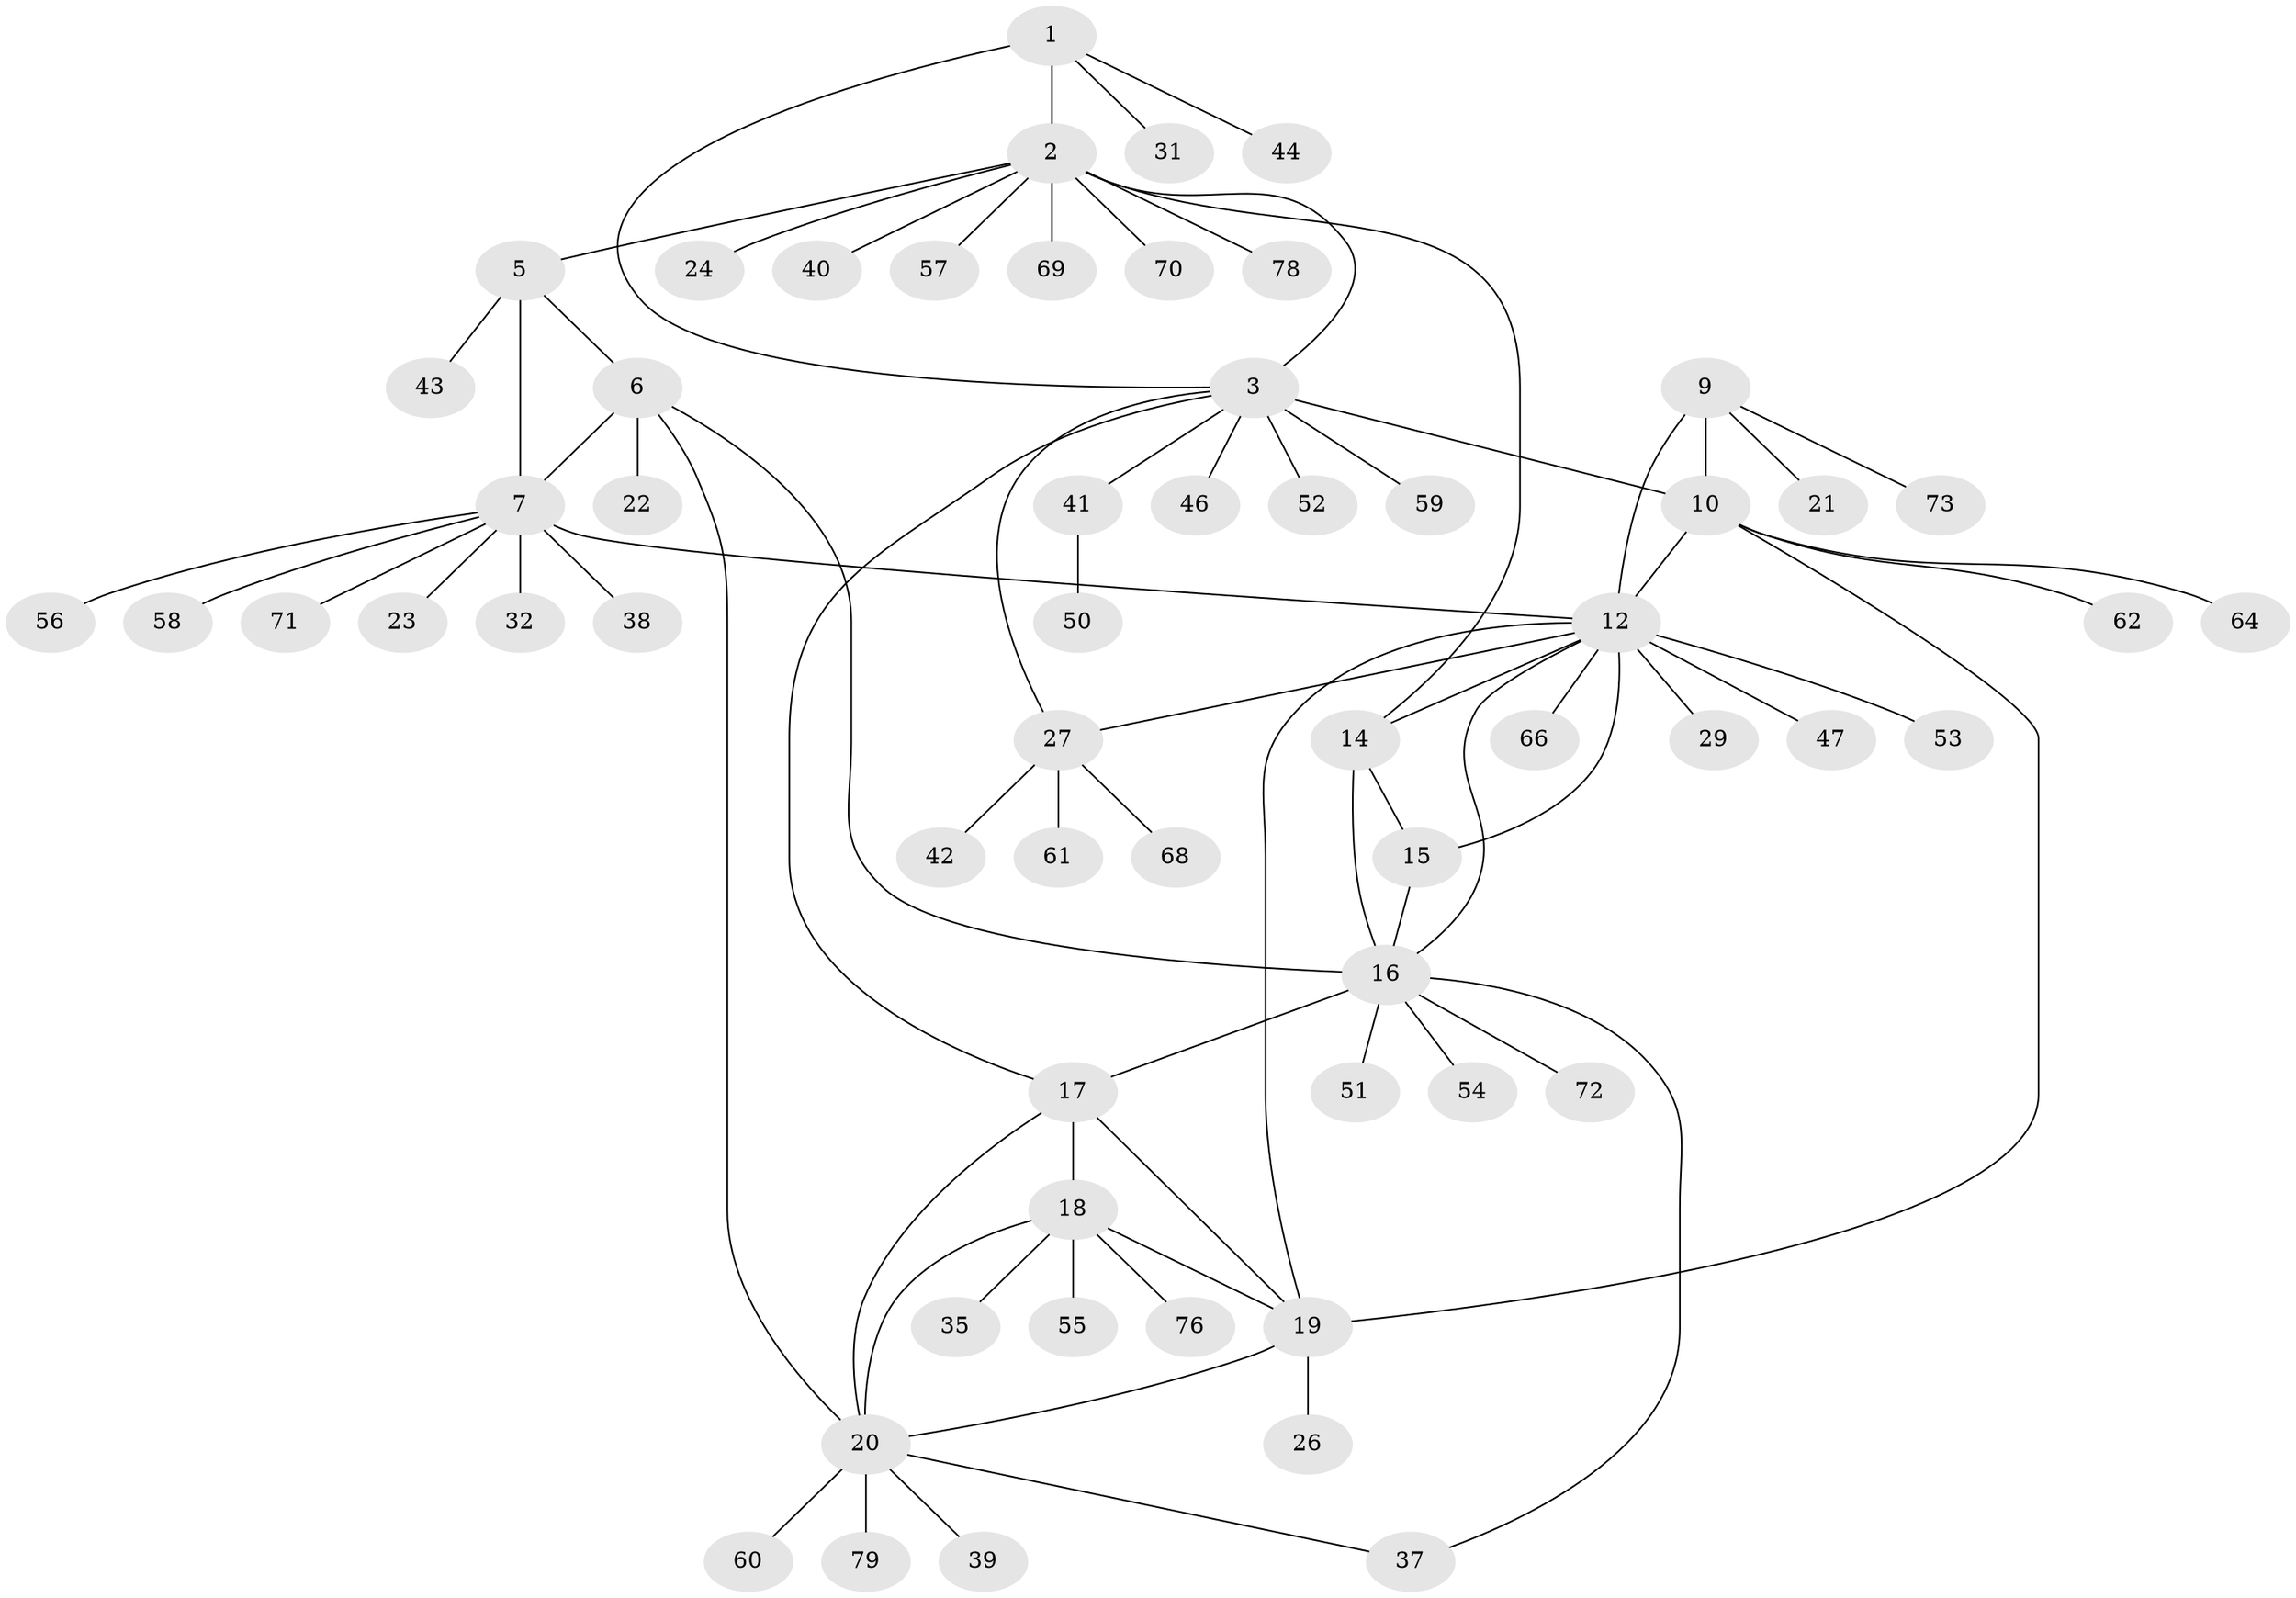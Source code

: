 // original degree distribution, {6: 0.04938271604938271, 8: 0.012345679012345678, 9: 0.024691358024691357, 7: 0.04938271604938271, 3: 0.037037037037037035, 5: 0.06172839506172839, 11: 0.024691358024691357, 4: 0.024691358024691357, 1: 0.5925925925925926, 2: 0.12345679012345678}
// Generated by graph-tools (version 1.1) at 2025/11/02/27/25 16:11:33]
// undirected, 60 vertices, 77 edges
graph export_dot {
graph [start="1"]
  node [color=gray90,style=filled];
  1 [super="+77"];
  2 [super="+4"];
  3 [super="+36"];
  5 [super="+34"];
  6 [super="+75"];
  7 [super="+8"];
  9 [super="+11"];
  10 [super="+30"];
  12 [super="+13"];
  14 [super="+25"];
  15;
  16 [super="+45"];
  17;
  18 [super="+28"];
  19 [super="+48"];
  20 [super="+74"];
  21;
  22;
  23;
  24;
  26;
  27 [super="+63"];
  29 [super="+33"];
  31;
  32 [super="+80"];
  35 [super="+49"];
  37;
  38;
  39;
  40;
  41;
  42;
  43;
  44;
  46;
  47;
  50;
  51 [super="+67"];
  52;
  53 [super="+65"];
  54;
  55;
  56;
  57;
  58;
  59;
  60;
  61;
  62;
  64;
  66;
  68;
  69 [super="+81"];
  70;
  71;
  72;
  73;
  76;
  78;
  79;
  1 -- 2 [weight=2];
  1 -- 3;
  1 -- 31;
  1 -- 44;
  2 -- 3 [weight=2];
  2 -- 5;
  2 -- 24;
  2 -- 40;
  2 -- 57;
  2 -- 78;
  2 -- 69;
  2 -- 70;
  2 -- 14;
  3 -- 10;
  3 -- 17;
  3 -- 41;
  3 -- 52;
  3 -- 59;
  3 -- 27;
  3 -- 46;
  5 -- 6;
  5 -- 7 [weight=2];
  5 -- 43;
  6 -- 7 [weight=2];
  6 -- 16 [weight=2];
  6 -- 20;
  6 -- 22;
  7 -- 12;
  7 -- 32;
  7 -- 56;
  7 -- 23;
  7 -- 71;
  7 -- 38;
  7 -- 58;
  9 -- 10 [weight=2];
  9 -- 12 [weight=2];
  9 -- 73;
  9 -- 21;
  10 -- 12;
  10 -- 64;
  10 -- 19;
  10 -- 62;
  12 -- 19;
  12 -- 27;
  12 -- 29;
  12 -- 47;
  12 -- 53;
  12 -- 66;
  12 -- 16;
  12 -- 14;
  12 -- 15;
  14 -- 15;
  14 -- 16;
  15 -- 16;
  16 -- 17;
  16 -- 37;
  16 -- 51;
  16 -- 54;
  16 -- 72;
  17 -- 18;
  17 -- 19;
  17 -- 20;
  18 -- 19;
  18 -- 20;
  18 -- 35;
  18 -- 55;
  18 -- 76;
  19 -- 20;
  19 -- 26;
  20 -- 37;
  20 -- 39;
  20 -- 60;
  20 -- 79;
  27 -- 42;
  27 -- 61;
  27 -- 68;
  41 -- 50;
}
